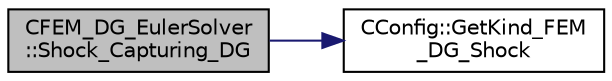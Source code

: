 digraph "CFEM_DG_EulerSolver::Shock_Capturing_DG"
{
 // LATEX_PDF_SIZE
  edge [fontname="Helvetica",fontsize="10",labelfontname="Helvetica",labelfontsize="10"];
  node [fontname="Helvetica",fontsize="10",shape=record];
  rankdir="LR";
  Node1 [label="CFEM_DG_EulerSolver\l::Shock_Capturing_DG",height=0.2,width=0.4,color="black", fillcolor="grey75", style="filled", fontcolor="black",tooltip="Compute the artificial viscosity for shock capturing in DG. It is a virtual function,..."];
  Node1 -> Node2 [color="midnightblue",fontsize="10",style="solid",fontname="Helvetica"];
  Node2 [label="CConfig::GetKind_FEM\l_DG_Shock",height=0.2,width=0.4,color="black", fillcolor="white", style="filled",URL="$classCConfig.html#afa721d24bb2ffcb31bc0743f64dd33ee",tooltip="Get the kind of shock capturing method in FEM DG solver."];
}

